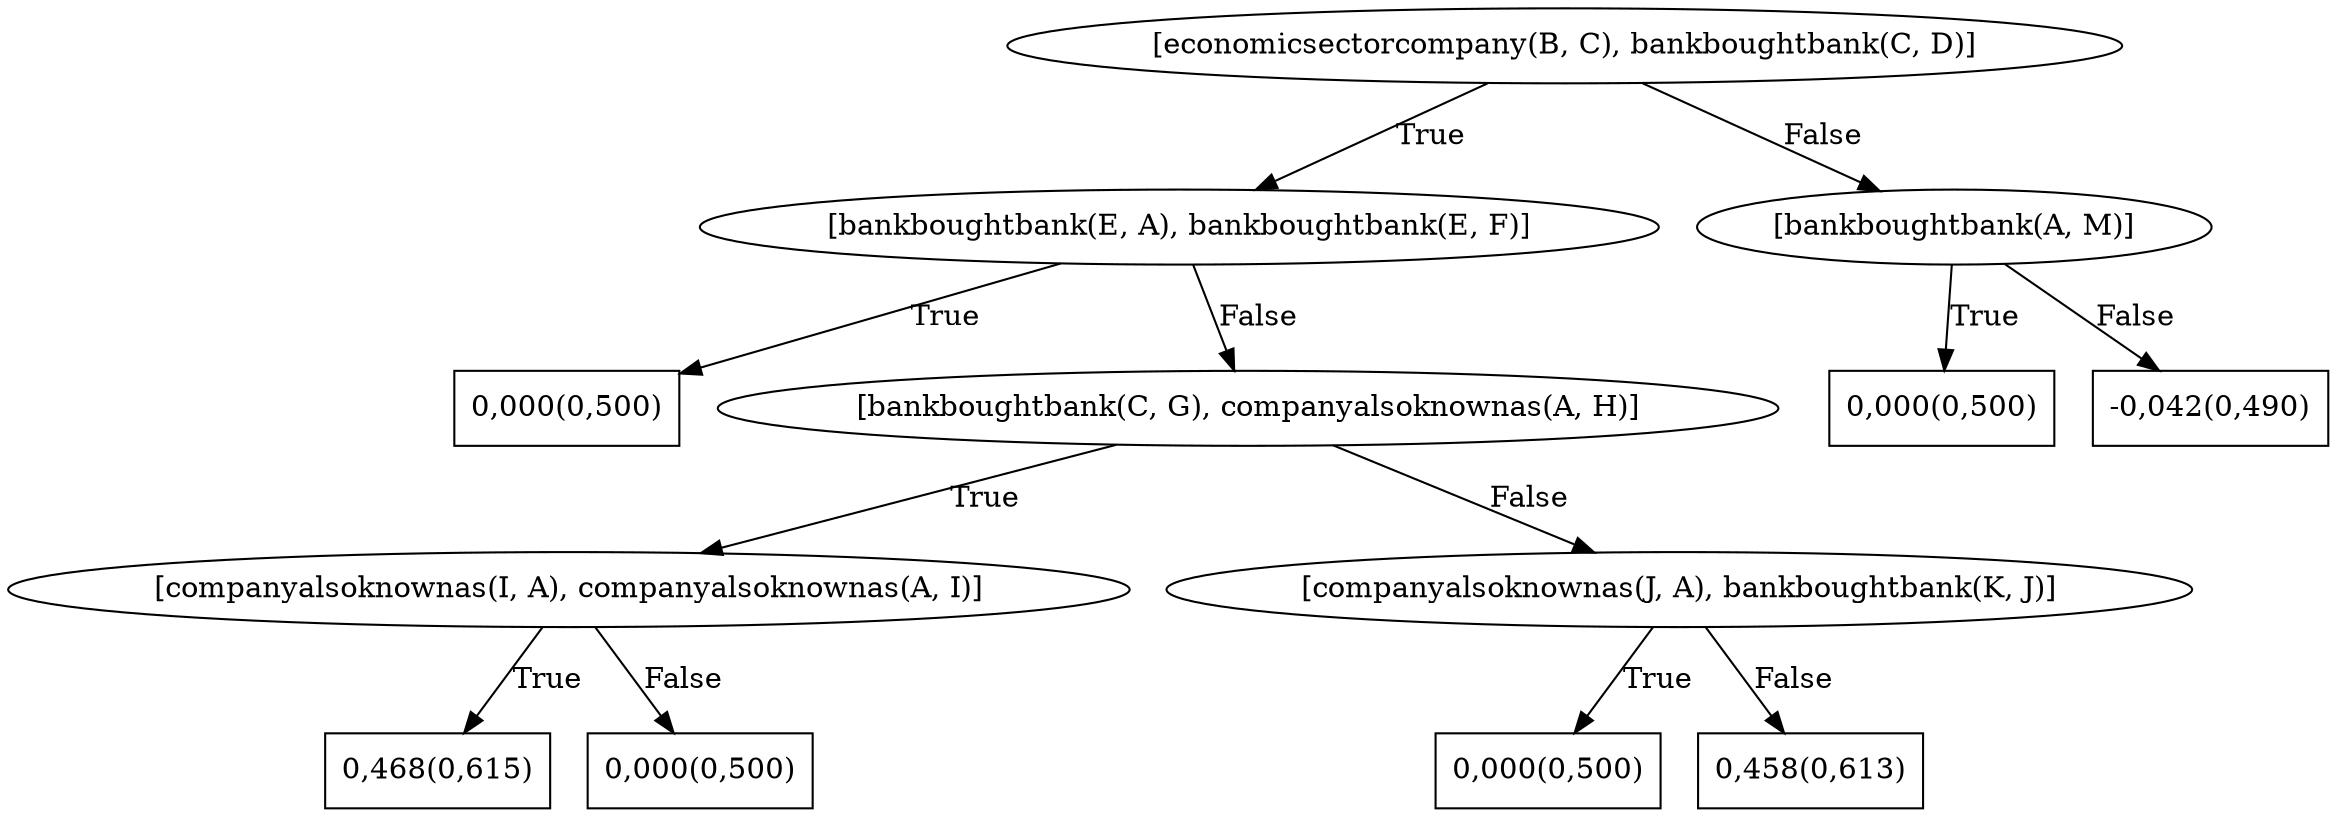 digraph G{ 
1[label = "[economicsectorcompany(B, C), bankboughtbank(C, D)]"];
1 -> 2[label="True"];
1 -> 3[label="False"];
2[label = "[bankboughtbank(E, A), bankboughtbank(E, F)]"];
2 -> 4[label="True"];
2 -> 5[label="False"];
4[shape = box,label = "0,000(0,500)"];
5[label = "[bankboughtbank(C, G), companyalsoknownas(A, H)]"];
5 -> 6[label="True"];
5 -> 7[label="False"];
6[label = "[companyalsoknownas(I, A), companyalsoknownas(A, I)]"];
6 -> 8[label="True"];
6 -> 9[label="False"];
8[shape = box,label = "0,468(0,615)"];
9[shape = box,label = "0,000(0,500)"];
7[label = "[companyalsoknownas(J, A), bankboughtbank(K, J)]"];
7 -> 10[label="True"];
7 -> 11[label="False"];
10[shape = box,label = "0,000(0,500)"];
11[shape = box,label = "0,458(0,613)"];
3[label = "[bankboughtbank(A, M)]"];
3 -> 12[label="True"];
3 -> 13[label="False"];
12[shape = box,label = "0,000(0,500)"];
13[shape = box,label = "-0,042(0,490)"];
}
